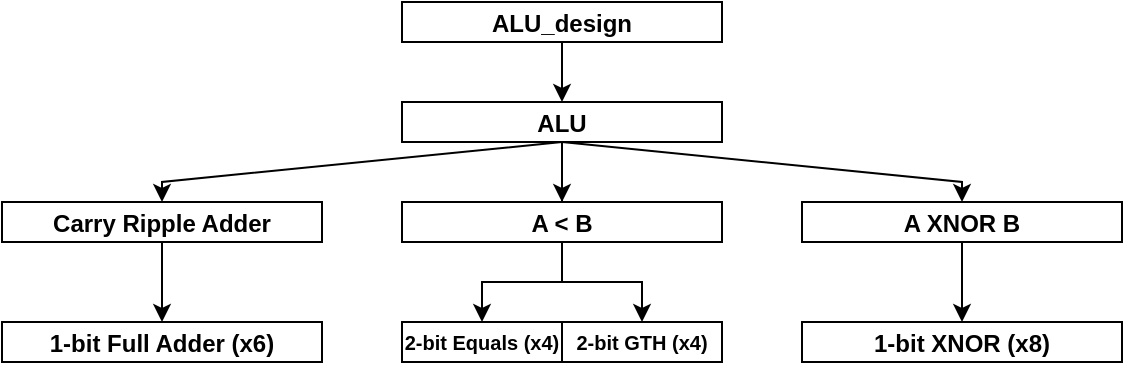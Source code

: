 <mxfile version="21.0.6" type="device"><diagram name="Page-1" id="b520641d-4fe3-3701-9064-5fc419738815"><mxGraphModel dx="1000" dy="582" grid="1" gridSize="10" guides="1" tooltips="1" connect="1" arrows="1" fold="1" page="1" pageScale="1" pageWidth="1100" pageHeight="850" background="none" math="0" shadow="0"><root><mxCell id="0"/><mxCell id="1" parent="0"/><mxCell id="D8bKNbBUxOUjJZxGTxuB-3" value="&lt;p style=&quot;margin: 4px 0px 0px; text-align: center;&quot;&gt;&lt;b style=&quot;&quot;&gt;ALU_design&lt;/b&gt;&lt;/p&gt;&lt;hr&gt;&lt;p style=&quot;margin:0px;margin-left:8px;&quot;&gt;&lt;br&gt;&lt;/p&gt;" style="verticalAlign=top;align=left;overflow=fill;fontSize=12;fontFamily=Helvetica;html=1;labelBackgroundColor=none;fillColor=none;fontColor=#000000;" parent="1" vertex="1"><mxGeometry x="480" y="100" width="160" height="20" as="geometry"/></mxCell><mxCell id="D8bKNbBUxOUjJZxGTxuB-6" value="" style="endArrow=classic;html=1;rounded=0;exitX=0.5;exitY=1;exitDx=0;exitDy=0;entryX=0.5;entryY=0;entryDx=0;entryDy=0;labelBackgroundColor=none;fillColor=none;fontColor=#000000;" parent="1" source="D8bKNbBUxOUjJZxGTxuB-3" target="D8bKNbBUxOUjJZxGTxuB-7" edge="1"><mxGeometry width="50" height="50" relative="1" as="geometry"><mxPoint x="400" y="210" as="sourcePoint"/><mxPoint x="560" y="240" as="targetPoint"/></mxGeometry></mxCell><mxCell id="D8bKNbBUxOUjJZxGTxuB-7" value="&lt;p style=&quot;margin: 4px 0px 0px; text-align: center;&quot;&gt;&lt;b&gt;ALU&lt;/b&gt;&lt;/p&gt;&lt;hr&gt;&lt;p style=&quot;margin:0px;margin-left:8px;&quot;&gt;&lt;br&gt;&lt;/p&gt;" style="verticalAlign=top;align=left;overflow=fill;fontSize=12;fontFamily=Helvetica;html=1;fontStyle=0;labelBackgroundColor=none;fillColor=none;fontColor=#000000;" parent="1" vertex="1"><mxGeometry x="480" y="150" width="160" height="20" as="geometry"/></mxCell><mxCell id="yD2PDOf0soiGIvdYArkR-11" style="edgeStyle=orthogonalEdgeStyle;rounded=0;orthogonalLoop=1;jettySize=auto;html=1;exitX=0.5;exitY=1;exitDx=0;exitDy=0;entryX=0.5;entryY=0;entryDx=0;entryDy=0;labelBackgroundColor=none;fillColor=none;fontColor=#000000;" edge="1" parent="1" source="yD2PDOf0soiGIvdYArkR-1" target="yD2PDOf0soiGIvdYArkR-10"><mxGeometry relative="1" as="geometry"/></mxCell><mxCell id="yD2PDOf0soiGIvdYArkR-1" value="&lt;p style=&quot;margin: 4px 0px 0px; text-align: center;&quot;&gt;&lt;b&gt;Carry Ripple Adder&lt;/b&gt;&lt;/p&gt;&lt;hr&gt;&lt;p style=&quot;margin:0px;margin-left:8px;&quot;&gt;&lt;br&gt;&lt;/p&gt;" style="verticalAlign=top;align=left;overflow=fill;fontSize=12;fontFamily=Helvetica;html=1;fontStyle=0;labelBackgroundColor=none;fillColor=none;fontColor=#000000;" vertex="1" parent="1"><mxGeometry x="280" y="200" width="160" height="20" as="geometry"/></mxCell><mxCell id="yD2PDOf0soiGIvdYArkR-23" style="edgeStyle=orthogonalEdgeStyle;rounded=0;orthogonalLoop=1;jettySize=auto;html=1;exitX=0.5;exitY=1;exitDx=0;exitDy=0;entryX=0.5;entryY=0;entryDx=0;entryDy=0;labelBackgroundColor=none;fillColor=none;fontColor=#000000;" edge="1" parent="1" source="yD2PDOf0soiGIvdYArkR-3" target="yD2PDOf0soiGIvdYArkR-22"><mxGeometry relative="1" as="geometry"/></mxCell><mxCell id="yD2PDOf0soiGIvdYArkR-3" value="&lt;p style=&quot;margin: 4px 0px 0px; text-align: center;&quot;&gt;&lt;b&gt;A XNOR B&lt;/b&gt;&lt;/p&gt;&lt;hr&gt;&lt;p style=&quot;margin:0px;margin-left:8px;&quot;&gt;&lt;br&gt;&lt;/p&gt;" style="verticalAlign=top;align=left;overflow=fill;fontSize=12;fontFamily=Helvetica;html=1;fontStyle=0;labelBackgroundColor=none;fillColor=none;fontColor=#000000;" vertex="1" parent="1"><mxGeometry x="680" y="200" width="160" height="20" as="geometry"/></mxCell><mxCell id="yD2PDOf0soiGIvdYArkR-4" value="" style="endArrow=classic;html=1;rounded=0;exitX=0.5;exitY=1;exitDx=0;exitDy=0;entryX=0.5;entryY=0;entryDx=0;entryDy=0;fontStyle=0;labelBackgroundColor=none;fillColor=none;fontColor=#000000;" edge="1" parent="1" source="D8bKNbBUxOUjJZxGTxuB-7" target="yD2PDOf0soiGIvdYArkR-1"><mxGeometry width="50" height="50" relative="1" as="geometry"><mxPoint x="500" y="360" as="sourcePoint"/><mxPoint x="550" y="310" as="targetPoint"/><Array as="points"><mxPoint x="360" y="190"/></Array></mxGeometry></mxCell><mxCell id="yD2PDOf0soiGIvdYArkR-5" value="" style="endArrow=classic;html=1;rounded=0;entryX=0.5;entryY=0;entryDx=0;entryDy=0;exitX=0.5;exitY=1;exitDx=0;exitDy=0;fontStyle=0;startArrow=none;labelBackgroundColor=none;fillColor=none;fontColor=#000000;" edge="1" parent="1" source="D8bKNbBUxOUjJZxGTxuB-7" target="yD2PDOf0soiGIvdYArkR-3"><mxGeometry width="50" height="50" relative="1" as="geometry"><mxPoint x="560" y="340" as="sourcePoint"/><mxPoint x="370" y="410" as="targetPoint"/><Array as="points"><mxPoint x="760" y="190"/></Array></mxGeometry></mxCell><mxCell id="yD2PDOf0soiGIvdYArkR-6" value="" style="endArrow=classic;html=1;rounded=0;entryX=0.5;entryY=0;entryDx=0;entryDy=0;exitX=0.5;exitY=1;exitDx=0;exitDy=0;fontStyle=0;labelBackgroundColor=none;fillColor=none;fontColor=#000000;" edge="1" parent="1" source="D8bKNbBUxOUjJZxGTxuB-7" target="yD2PDOf0soiGIvdYArkR-2"><mxGeometry width="50" height="50" relative="1" as="geometry"><mxPoint x="560" y="340" as="sourcePoint"/><mxPoint x="380" y="420" as="targetPoint"/><Array as="points"/></mxGeometry></mxCell><mxCell id="yD2PDOf0soiGIvdYArkR-7" value="" style="endArrow=none;html=1;rounded=0;entryX=0.5;entryY=0;entryDx=0;entryDy=0;exitX=0.5;exitY=1;exitDx=0;exitDy=0;fontStyle=0;labelBackgroundColor=none;fillColor=none;fontColor=#000000;" edge="1" parent="1" source="D8bKNbBUxOUjJZxGTxuB-7" target="yD2PDOf0soiGIvdYArkR-2"><mxGeometry width="50" height="50" relative="1" as="geometry"><mxPoint x="560" y="160" as="sourcePoint"/><mxPoint x="760" y="400" as="targetPoint"/><Array as="points"/></mxGeometry></mxCell><mxCell id="yD2PDOf0soiGIvdYArkR-19" style="edgeStyle=orthogonalEdgeStyle;rounded=0;orthogonalLoop=1;jettySize=auto;html=1;exitX=0.5;exitY=1;exitDx=0;exitDy=0;entryX=0.5;entryY=0;entryDx=0;entryDy=0;labelBackgroundColor=none;fillColor=none;fontColor=#000000;" edge="1" parent="1" source="yD2PDOf0soiGIvdYArkR-2" target="yD2PDOf0soiGIvdYArkR-16"><mxGeometry relative="1" as="geometry"/></mxCell><mxCell id="yD2PDOf0soiGIvdYArkR-20" style="edgeStyle=orthogonalEdgeStyle;rounded=0;orthogonalLoop=1;jettySize=auto;html=1;exitX=0.5;exitY=1;exitDx=0;exitDy=0;entryX=0.5;entryY=0;entryDx=0;entryDy=0;labelBackgroundColor=none;fillColor=none;fontColor=#000000;" edge="1" parent="1" source="yD2PDOf0soiGIvdYArkR-2" target="yD2PDOf0soiGIvdYArkR-18"><mxGeometry relative="1" as="geometry"/></mxCell><mxCell id="yD2PDOf0soiGIvdYArkR-2" value="&lt;p style=&quot;margin: 4px 0px 0px; text-align: center;&quot;&gt;&lt;b&gt;A &amp;lt; B&lt;/b&gt;&lt;/p&gt;&lt;hr&gt;&lt;p style=&quot;margin:0px;margin-left:8px;&quot;&gt;&lt;br&gt;&lt;/p&gt;" style="verticalAlign=top;align=left;overflow=fill;fontSize=12;fontFamily=Helvetica;html=1;fontStyle=0;labelBackgroundColor=none;fillColor=none;fontColor=#000000;" vertex="1" parent="1"><mxGeometry x="480" y="200" width="160" height="20" as="geometry"/></mxCell><mxCell id="yD2PDOf0soiGIvdYArkR-10" value="&lt;p style=&quot;margin: 4px 0px 0px; text-align: center;&quot;&gt;&lt;b&gt;1-bit Full Adder (x6)&lt;/b&gt;&lt;/p&gt;&lt;hr&gt;&lt;p style=&quot;margin:0px;margin-left:8px;&quot;&gt;&lt;br&gt;&lt;/p&gt;" style="verticalAlign=top;align=left;overflow=fill;fontSize=12;fontFamily=Helvetica;html=1;fontStyle=0;labelBackgroundColor=none;fillColor=none;fontColor=#000000;" vertex="1" parent="1"><mxGeometry x="280" y="260" width="160" height="20" as="geometry"/></mxCell><mxCell id="yD2PDOf0soiGIvdYArkR-14" value="" style="rounded=0;whiteSpace=wrap;html=1;labelBackgroundColor=none;fillColor=none;fontColor=#000000;" vertex="1" parent="1"><mxGeometry x="480" y="260" width="80" height="20" as="geometry"/></mxCell><mxCell id="yD2PDOf0soiGIvdYArkR-16" value="&lt;font style=&quot;font-size: 10px;&quot;&gt;&lt;b style=&quot;font-size: 10px;&quot;&gt;2-bit Equals (x4)&lt;/b&gt;&lt;/font&gt;" style="text;html=1;strokeColor=none;fillColor=none;align=center;verticalAlign=middle;whiteSpace=wrap;rounded=0;horizontal=1;fontSize=10;labelBackgroundColor=none;fontColor=#000000;" vertex="1" parent="1"><mxGeometry x="480" y="260" width="80" height="20" as="geometry"/></mxCell><mxCell id="yD2PDOf0soiGIvdYArkR-17" value="" style="rounded=0;whiteSpace=wrap;html=1;labelBackgroundColor=none;fillColor=none;fontColor=#000000;" vertex="1" parent="1"><mxGeometry x="560" y="260" width="80" height="20" as="geometry"/></mxCell><mxCell id="yD2PDOf0soiGIvdYArkR-18" value="&lt;font style=&quot;font-size: 10px;&quot;&gt;&lt;b style=&quot;font-size: 10px;&quot;&gt;2-bit GTH (x4)&lt;/b&gt;&lt;/font&gt;" style="text;html=1;strokeColor=none;fillColor=none;align=center;verticalAlign=middle;whiteSpace=wrap;rounded=0;horizontal=1;fontSize=10;labelBackgroundColor=none;fontColor=#000000;" vertex="1" parent="1"><mxGeometry x="560" y="260" width="80" height="20" as="geometry"/></mxCell><mxCell id="yD2PDOf0soiGIvdYArkR-22" value="&lt;p style=&quot;margin: 4px 0px 0px; text-align: center;&quot;&gt;&lt;b&gt;1-bit XNOR (x8)&lt;/b&gt;&lt;/p&gt;&lt;hr&gt;&lt;p style=&quot;margin:0px;margin-left:8px;&quot;&gt;&lt;br&gt;&lt;/p&gt;" style="verticalAlign=top;align=left;overflow=fill;fontSize=12;fontFamily=Helvetica;html=1;fontStyle=0;labelBackgroundColor=none;fillColor=none;fontColor=#000000;" vertex="1" parent="1"><mxGeometry x="680" y="260" width="160" height="20" as="geometry"/></mxCell></root></mxGraphModel></diagram></mxfile>